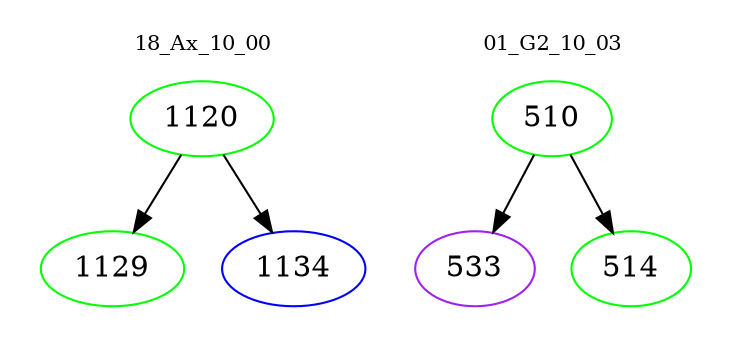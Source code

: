 digraph{
subgraph cluster_0 {
color = white
label = "18_Ax_10_00";
fontsize=10;
T0_1120 [label="1120", color="green"]
T0_1120 -> T0_1129 [color="black"]
T0_1129 [label="1129", color="green"]
T0_1120 -> T0_1134 [color="black"]
T0_1134 [label="1134", color="blue"]
}
subgraph cluster_1 {
color = white
label = "01_G2_10_03";
fontsize=10;
T1_510 [label="510", color="green"]
T1_510 -> T1_533 [color="black"]
T1_533 [label="533", color="purple"]
T1_510 -> T1_514 [color="black"]
T1_514 [label="514", color="green"]
}
}
